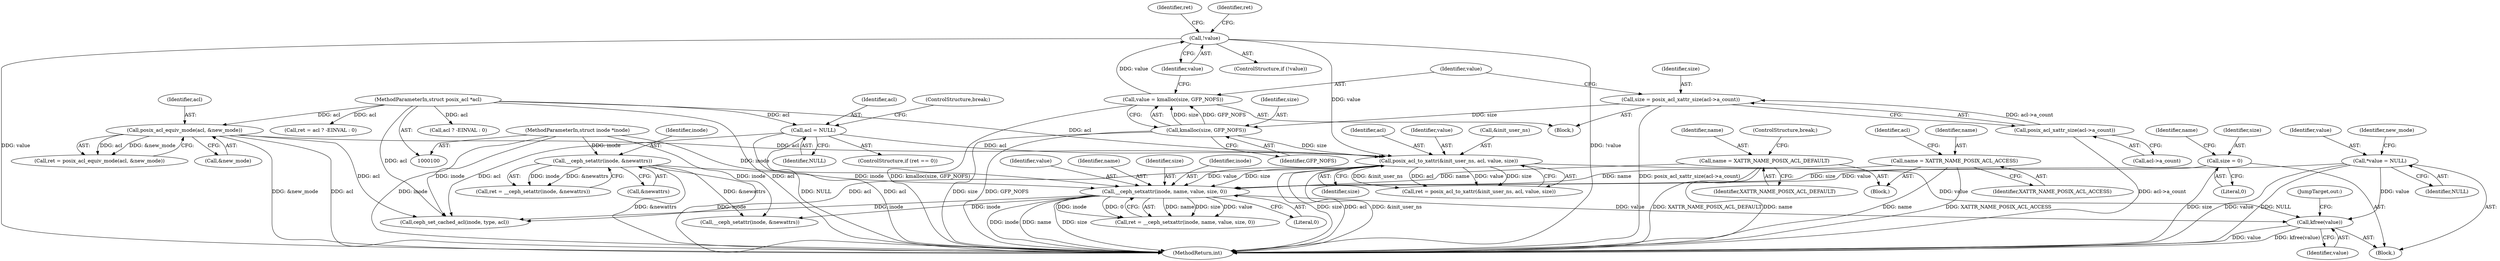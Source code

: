 digraph "1_linux_073931017b49d9458aa351605b43a7e34598caef_1@API" {
"1000285" [label="(Call,kfree(value))"];
"1000251" [label="(Call,__ceph_setxattr(inode, name, value, size, 0))"];
"1000242" [label="(Call,__ceph_setattr(inode, &newattrs))"];
"1000101" [label="(MethodParameterIn,struct inode *inode)"];
"1000138" [label="(Call,name = XATTR_NAME_POSIX_ACL_ACCESS)"];
"1000179" [label="(Call,name = XATTR_NAME_POSIX_ACL_DEFAULT)"];
"1000214" [label="(Call,posix_acl_to_xattr(&init_user_ns, acl, value, size))"];
"1000159" [label="(Call,acl = NULL)"];
"1000102" [label="(MethodParameterIn,struct posix_acl *acl)"];
"1000146" [label="(Call,posix_acl_equiv_mode(acl, &new_mode))"];
"1000204" [label="(Call,!value)"];
"1000198" [label="(Call,value = kmalloc(size, GFP_NOFS))"];
"1000200" [label="(Call,kmalloc(size, GFP_NOFS))"];
"1000192" [label="(Call,size = posix_acl_xattr_size(acl->a_count))"];
"1000194" [label="(Call,posix_acl_xattr_size(acl->a_count))"];
"1000118" [label="(Call,*value = NULL)"];
"1000110" [label="(Call,size = 0)"];
"1000204" [label="(Call,!value)"];
"1000161" [label="(Identifier,NULL)"];
"1000111" [label="(Identifier,size)"];
"1000138" [label="(Call,name = XATTR_NAME_POSIX_ACL_ACCESS)"];
"1000191" [label="(Block,)"];
"1000159" [label="(Call,acl = NULL)"];
"1000275" [label="(Call,__ceph_setattr(inode, &newattrs))"];
"1000104" [label="(Block,)"];
"1000217" [label="(Identifier,acl)"];
"1000160" [label="(Identifier,acl)"];
"1000155" [label="(ControlStructure,if (ret == 0))"];
"1000254" [label="(Identifier,value)"];
"1000286" [label="(Identifier,value)"];
"1000253" [label="(Identifier,name)"];
"1000244" [label="(Call,&newattrs)"];
"1000251" [label="(Call,__ceph_setxattr(inode, name, value, size, 0))"];
"1000180" [label="(Identifier,name)"];
"1000203" [label="(ControlStructure,if (!value))"];
"1000202" [label="(Identifier,GFP_NOFS)"];
"1000201" [label="(Identifier,size)"];
"1000182" [label="(ControlStructure,break;)"];
"1000219" [label="(Identifier,size)"];
"1000213" [label="(Identifier,ret)"];
"1000194" [label="(Call,posix_acl_xattr_size(acl->a_count))"];
"1000255" [label="(Identifier,size)"];
"1000173" [label="(Call,acl ? -EINVAL : 0)"];
"1000218" [label="(Identifier,value)"];
"1000193" [label="(Identifier,size)"];
"1000198" [label="(Call,value = kmalloc(size, GFP_NOFS))"];
"1000146" [label="(Call,posix_acl_equiv_mode(acl, &new_mode))"];
"1000136" [label="(Block,)"];
"1000179" [label="(Call,name = XATTR_NAME_POSIX_ACL_DEFAULT)"];
"1000144" [label="(Call,ret = posix_acl_equiv_mode(acl, &new_mode))"];
"1000112" [label="(Literal,0)"];
"1000287" [label="(JumpTarget,out:)"];
"1000200" [label="(Call,kmalloc(size, GFP_NOFS))"];
"1000214" [label="(Call,posix_acl_to_xattr(&init_user_ns, acl, value, size))"];
"1000280" [label="(Call,ceph_set_cached_acl(inode, type, acl))"];
"1000181" [label="(Identifier,XATTR_NAME_POSIX_ACL_DEFAULT)"];
"1000205" [label="(Identifier,value)"];
"1000240" [label="(Call,ret = __ceph_setattr(inode, &newattrs))"];
"1000110" [label="(Call,size = 0)"];
"1000119" [label="(Identifier,value)"];
"1000124" [label="(Identifier,new_mode)"];
"1000199" [label="(Identifier,value)"];
"1000162" [label="(ControlStructure,break;)"];
"1000148" [label="(Call,&new_mode)"];
"1000192" [label="(Call,size = posix_acl_xattr_size(acl->a_count))"];
"1000147" [label="(Identifier,acl)"];
"1000256" [label="(Literal,0)"];
"1000252" [label="(Identifier,inode)"];
"1000142" [label="(Identifier,acl)"];
"1000120" [label="(Identifier,NULL)"];
"1000242" [label="(Call,__ceph_setattr(inode, &newattrs))"];
"1000140" [label="(Identifier,XATTR_NAME_POSIX_ACL_ACCESS)"];
"1000115" [label="(Identifier,name)"];
"1000195" [label="(Call,acl->a_count)"];
"1000208" [label="(Identifier,ret)"];
"1000285" [label="(Call,kfree(value))"];
"1000139" [label="(Identifier,name)"];
"1000243" [label="(Identifier,inode)"];
"1000215" [label="(Call,&init_user_ns)"];
"1000290" [label="(MethodReturn,int)"];
"1000101" [label="(MethodParameterIn,struct inode *inode)"];
"1000102" [label="(MethodParameterIn,struct posix_acl *acl)"];
"1000171" [label="(Call,ret = acl ? -EINVAL : 0)"];
"1000249" [label="(Call,ret = __ceph_setxattr(inode, name, value, size, 0))"];
"1000118" [label="(Call,*value = NULL)"];
"1000212" [label="(Call,ret = posix_acl_to_xattr(&init_user_ns, acl, value, size))"];
"1000285" -> "1000104"  [label="AST: "];
"1000285" -> "1000286"  [label="CFG: "];
"1000286" -> "1000285"  [label="AST: "];
"1000287" -> "1000285"  [label="CFG: "];
"1000285" -> "1000290"  [label="DDG: value"];
"1000285" -> "1000290"  [label="DDG: kfree(value)"];
"1000251" -> "1000285"  [label="DDG: value"];
"1000214" -> "1000285"  [label="DDG: value"];
"1000118" -> "1000285"  [label="DDG: value"];
"1000251" -> "1000249"  [label="AST: "];
"1000251" -> "1000256"  [label="CFG: "];
"1000252" -> "1000251"  [label="AST: "];
"1000253" -> "1000251"  [label="AST: "];
"1000254" -> "1000251"  [label="AST: "];
"1000255" -> "1000251"  [label="AST: "];
"1000256" -> "1000251"  [label="AST: "];
"1000249" -> "1000251"  [label="CFG: "];
"1000251" -> "1000290"  [label="DDG: name"];
"1000251" -> "1000290"  [label="DDG: size"];
"1000251" -> "1000290"  [label="DDG: inode"];
"1000251" -> "1000249"  [label="DDG: name"];
"1000251" -> "1000249"  [label="DDG: size"];
"1000251" -> "1000249"  [label="DDG: value"];
"1000251" -> "1000249"  [label="DDG: inode"];
"1000251" -> "1000249"  [label="DDG: 0"];
"1000242" -> "1000251"  [label="DDG: inode"];
"1000101" -> "1000251"  [label="DDG: inode"];
"1000138" -> "1000251"  [label="DDG: name"];
"1000179" -> "1000251"  [label="DDG: name"];
"1000214" -> "1000251"  [label="DDG: value"];
"1000214" -> "1000251"  [label="DDG: size"];
"1000118" -> "1000251"  [label="DDG: value"];
"1000110" -> "1000251"  [label="DDG: size"];
"1000251" -> "1000275"  [label="DDG: inode"];
"1000251" -> "1000280"  [label="DDG: inode"];
"1000242" -> "1000240"  [label="AST: "];
"1000242" -> "1000244"  [label="CFG: "];
"1000243" -> "1000242"  [label="AST: "];
"1000244" -> "1000242"  [label="AST: "];
"1000240" -> "1000242"  [label="CFG: "];
"1000242" -> "1000290"  [label="DDG: &newattrs"];
"1000242" -> "1000290"  [label="DDG: inode"];
"1000242" -> "1000240"  [label="DDG: inode"];
"1000242" -> "1000240"  [label="DDG: &newattrs"];
"1000101" -> "1000242"  [label="DDG: inode"];
"1000242" -> "1000275"  [label="DDG: &newattrs"];
"1000101" -> "1000100"  [label="AST: "];
"1000101" -> "1000290"  [label="DDG: inode"];
"1000101" -> "1000275"  [label="DDG: inode"];
"1000101" -> "1000280"  [label="DDG: inode"];
"1000138" -> "1000136"  [label="AST: "];
"1000138" -> "1000140"  [label="CFG: "];
"1000139" -> "1000138"  [label="AST: "];
"1000140" -> "1000138"  [label="AST: "];
"1000142" -> "1000138"  [label="CFG: "];
"1000138" -> "1000290"  [label="DDG: name"];
"1000138" -> "1000290"  [label="DDG: XATTR_NAME_POSIX_ACL_ACCESS"];
"1000179" -> "1000136"  [label="AST: "];
"1000179" -> "1000181"  [label="CFG: "];
"1000180" -> "1000179"  [label="AST: "];
"1000181" -> "1000179"  [label="AST: "];
"1000182" -> "1000179"  [label="CFG: "];
"1000179" -> "1000290"  [label="DDG: XATTR_NAME_POSIX_ACL_DEFAULT"];
"1000179" -> "1000290"  [label="DDG: name"];
"1000214" -> "1000212"  [label="AST: "];
"1000214" -> "1000219"  [label="CFG: "];
"1000215" -> "1000214"  [label="AST: "];
"1000217" -> "1000214"  [label="AST: "];
"1000218" -> "1000214"  [label="AST: "];
"1000219" -> "1000214"  [label="AST: "];
"1000212" -> "1000214"  [label="CFG: "];
"1000214" -> "1000290"  [label="DDG: size"];
"1000214" -> "1000290"  [label="DDG: acl"];
"1000214" -> "1000290"  [label="DDG: &init_user_ns"];
"1000214" -> "1000212"  [label="DDG: &init_user_ns"];
"1000214" -> "1000212"  [label="DDG: acl"];
"1000214" -> "1000212"  [label="DDG: value"];
"1000214" -> "1000212"  [label="DDG: size"];
"1000159" -> "1000214"  [label="DDG: acl"];
"1000146" -> "1000214"  [label="DDG: acl"];
"1000102" -> "1000214"  [label="DDG: acl"];
"1000204" -> "1000214"  [label="DDG: value"];
"1000200" -> "1000214"  [label="DDG: size"];
"1000214" -> "1000280"  [label="DDG: acl"];
"1000159" -> "1000155"  [label="AST: "];
"1000159" -> "1000161"  [label="CFG: "];
"1000160" -> "1000159"  [label="AST: "];
"1000161" -> "1000159"  [label="AST: "];
"1000162" -> "1000159"  [label="CFG: "];
"1000159" -> "1000290"  [label="DDG: acl"];
"1000159" -> "1000290"  [label="DDG: NULL"];
"1000102" -> "1000159"  [label="DDG: acl"];
"1000159" -> "1000280"  [label="DDG: acl"];
"1000102" -> "1000100"  [label="AST: "];
"1000102" -> "1000290"  [label="DDG: acl"];
"1000102" -> "1000146"  [label="DDG: acl"];
"1000102" -> "1000171"  [label="DDG: acl"];
"1000102" -> "1000173"  [label="DDG: acl"];
"1000102" -> "1000280"  [label="DDG: acl"];
"1000146" -> "1000144"  [label="AST: "];
"1000146" -> "1000148"  [label="CFG: "];
"1000147" -> "1000146"  [label="AST: "];
"1000148" -> "1000146"  [label="AST: "];
"1000144" -> "1000146"  [label="CFG: "];
"1000146" -> "1000290"  [label="DDG: &new_mode"];
"1000146" -> "1000290"  [label="DDG: acl"];
"1000146" -> "1000144"  [label="DDG: acl"];
"1000146" -> "1000144"  [label="DDG: &new_mode"];
"1000146" -> "1000280"  [label="DDG: acl"];
"1000204" -> "1000203"  [label="AST: "];
"1000204" -> "1000205"  [label="CFG: "];
"1000205" -> "1000204"  [label="AST: "];
"1000208" -> "1000204"  [label="CFG: "];
"1000213" -> "1000204"  [label="CFG: "];
"1000204" -> "1000290"  [label="DDG: value"];
"1000204" -> "1000290"  [label="DDG: !value"];
"1000198" -> "1000204"  [label="DDG: value"];
"1000198" -> "1000191"  [label="AST: "];
"1000198" -> "1000200"  [label="CFG: "];
"1000199" -> "1000198"  [label="AST: "];
"1000200" -> "1000198"  [label="AST: "];
"1000205" -> "1000198"  [label="CFG: "];
"1000198" -> "1000290"  [label="DDG: kmalloc(size, GFP_NOFS)"];
"1000200" -> "1000198"  [label="DDG: size"];
"1000200" -> "1000198"  [label="DDG: GFP_NOFS"];
"1000200" -> "1000202"  [label="CFG: "];
"1000201" -> "1000200"  [label="AST: "];
"1000202" -> "1000200"  [label="AST: "];
"1000200" -> "1000290"  [label="DDG: size"];
"1000200" -> "1000290"  [label="DDG: GFP_NOFS"];
"1000192" -> "1000200"  [label="DDG: size"];
"1000192" -> "1000191"  [label="AST: "];
"1000192" -> "1000194"  [label="CFG: "];
"1000193" -> "1000192"  [label="AST: "];
"1000194" -> "1000192"  [label="AST: "];
"1000199" -> "1000192"  [label="CFG: "];
"1000192" -> "1000290"  [label="DDG: posix_acl_xattr_size(acl->a_count)"];
"1000194" -> "1000192"  [label="DDG: acl->a_count"];
"1000194" -> "1000195"  [label="CFG: "];
"1000195" -> "1000194"  [label="AST: "];
"1000194" -> "1000290"  [label="DDG: acl->a_count"];
"1000118" -> "1000104"  [label="AST: "];
"1000118" -> "1000120"  [label="CFG: "];
"1000119" -> "1000118"  [label="AST: "];
"1000120" -> "1000118"  [label="AST: "];
"1000124" -> "1000118"  [label="CFG: "];
"1000118" -> "1000290"  [label="DDG: NULL"];
"1000118" -> "1000290"  [label="DDG: value"];
"1000110" -> "1000104"  [label="AST: "];
"1000110" -> "1000112"  [label="CFG: "];
"1000111" -> "1000110"  [label="AST: "];
"1000112" -> "1000110"  [label="AST: "];
"1000115" -> "1000110"  [label="CFG: "];
"1000110" -> "1000290"  [label="DDG: size"];
}
